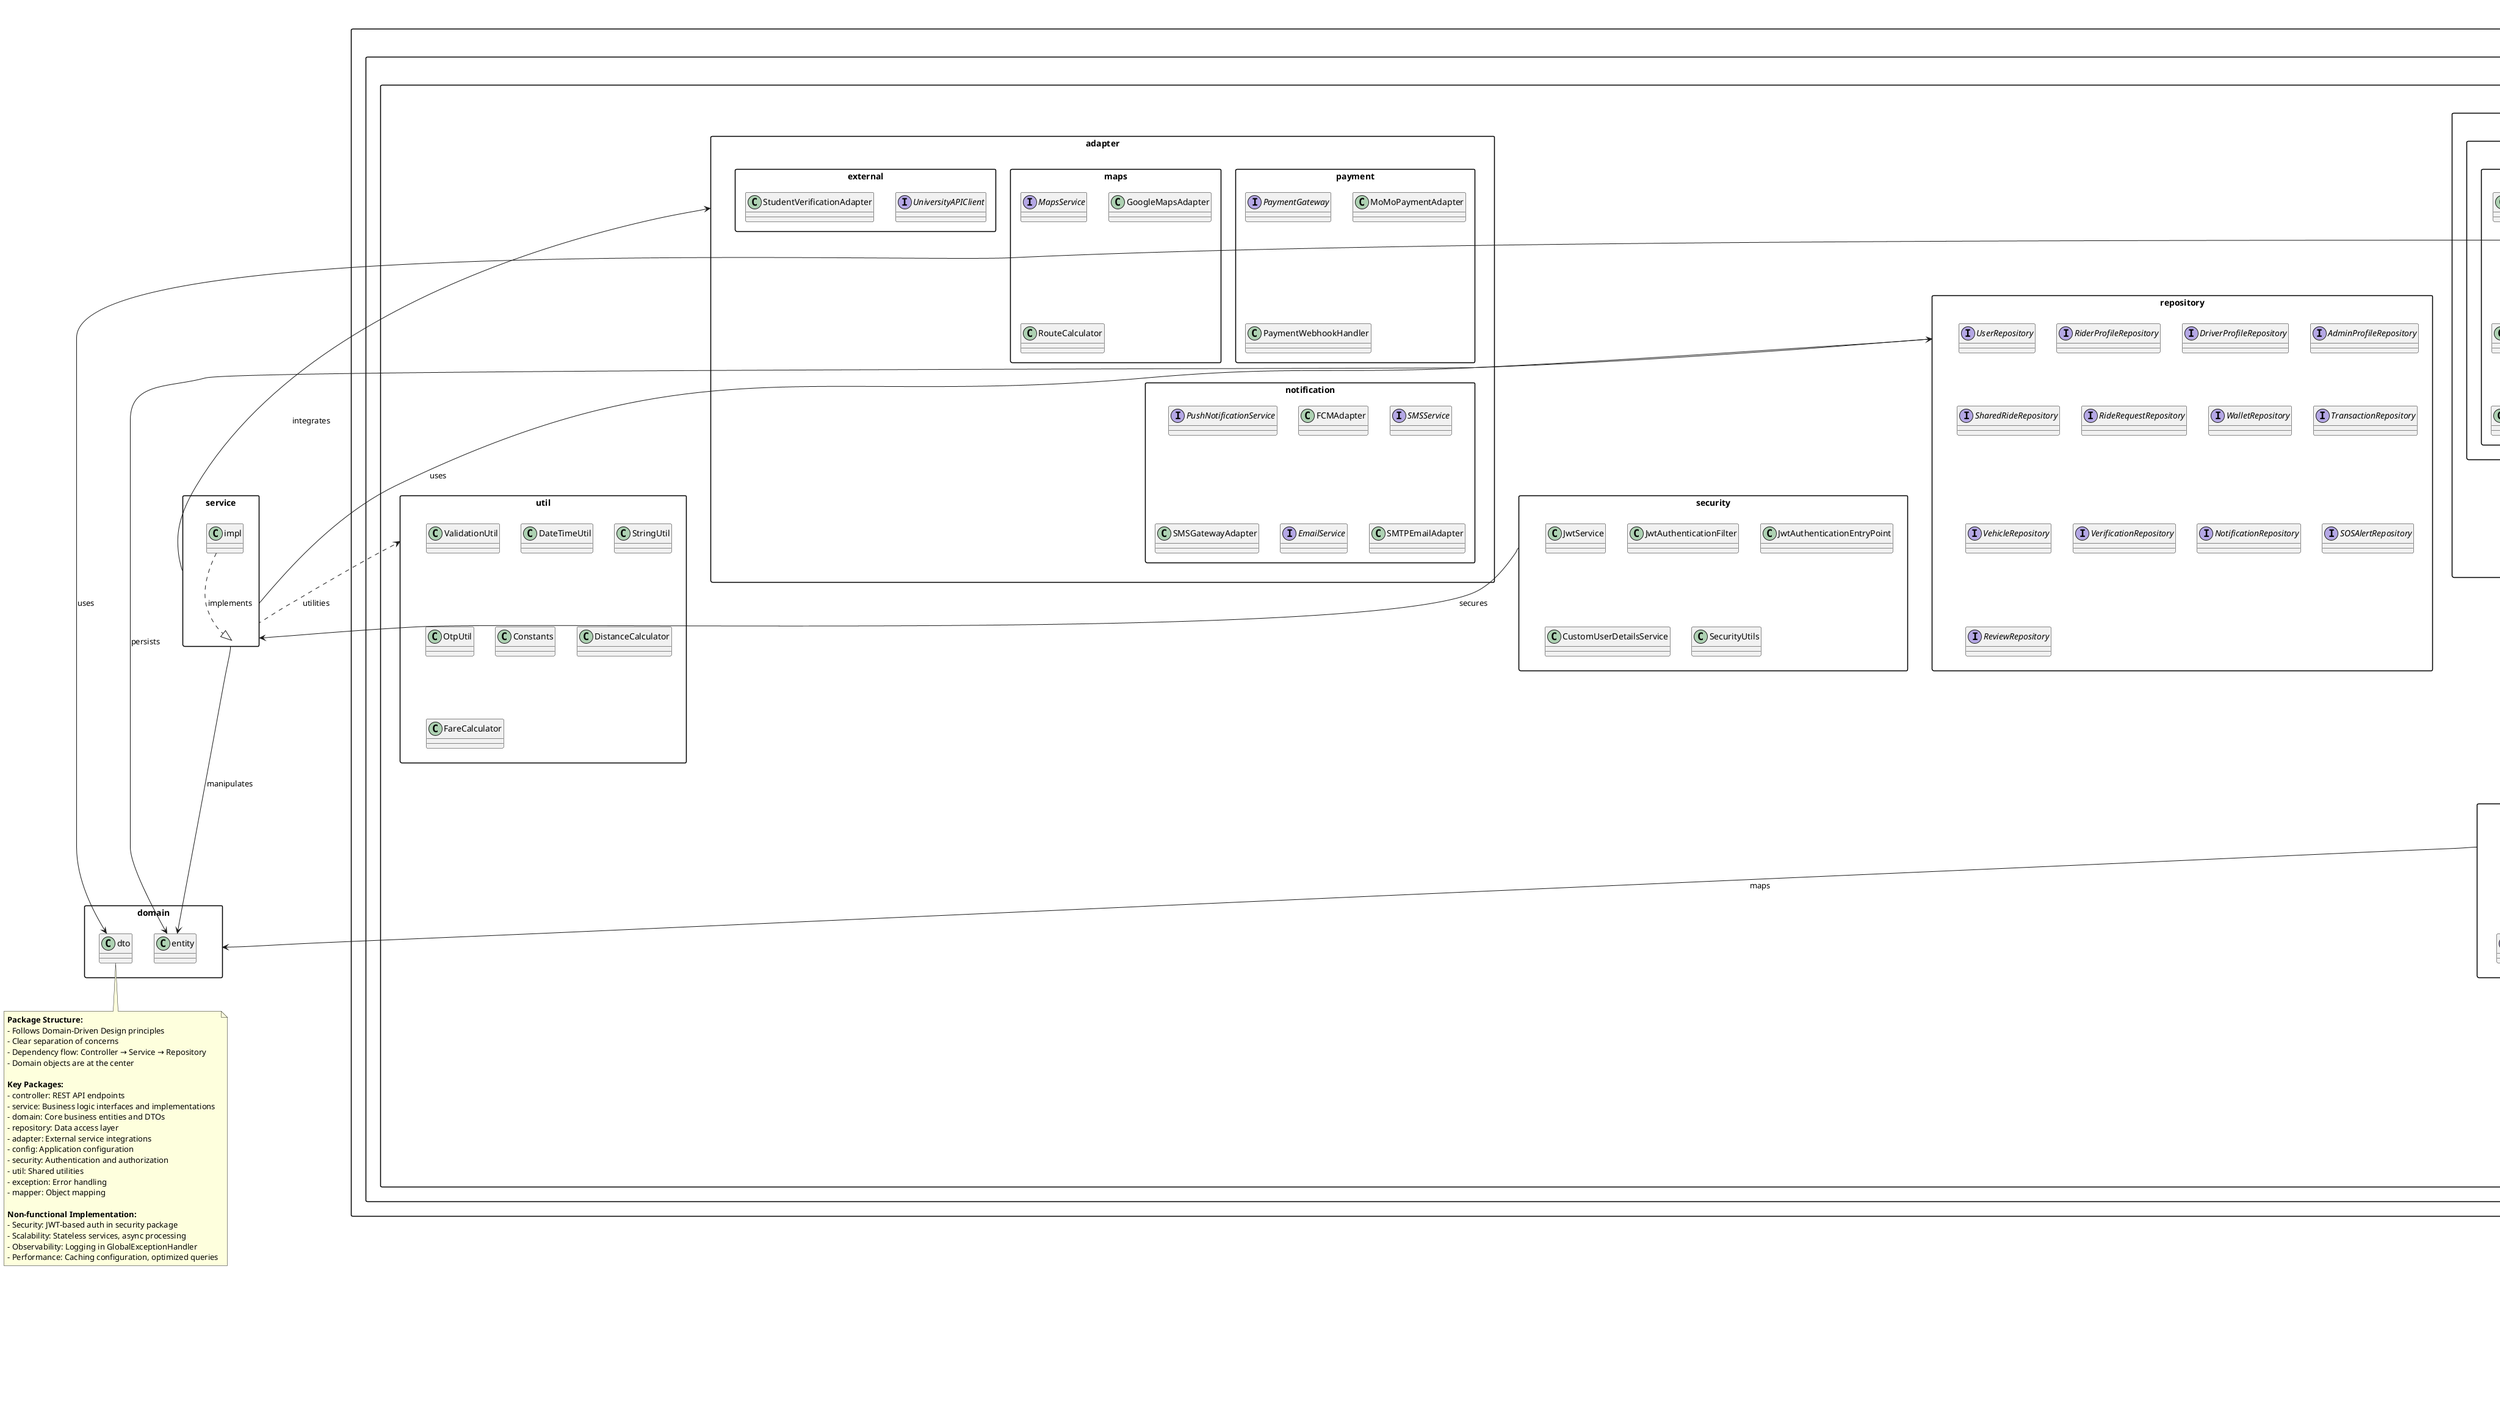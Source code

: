 @startuml Backend-Packages
!define PACKAGE
skinparam packageStyle rectangle

title Package Diagram - MSSUS Backend Layered Architecture

package "com.mssus.app" {
    
    package "controller" {
        class AuthController
        class AccountController
        class ProfileController
        class RideController
        class SharedRideController
        class WalletController
        class TransactionController
        class NotificationController
        class VehicleController
        class AdminController
        class SOSController
        class ReviewController
    }
    
    package "service" {
        interface AuthService
        interface UserService
        interface ProfileService
        interface RideService
        interface MatchingService
        interface WalletService
        interface PaymentService
        interface NotificationService
        interface VerificationService
        interface VehicleService
        interface SOSService
        interface AdminService
        interface ReviewService
        
        package "impl" {
            class AuthServiceImpl
            class UserServiceImpl
            class ProfileServiceImpl
            class RideServiceImpl
            class MatchingServiceImpl
            class WalletServiceImpl
            class PaymentServiceImpl
            class NotificationServiceImpl
            class VerificationServiceImpl
            class VehicleServiceImpl
            class SOSServiceImpl
            class AdminServiceImpl
            class ReviewServiceImpl
        }
    }
    
    package "domain" {
        package "entity" {
            class UserEntity
            class RiderProfileEntity
            class DriverProfileEntity
            class AdminProfileEntity
            class SharedRideEntity
            class RideRequestEntity
            class WalletEntity
            class TransactionEntity
            class VehicleEntity
            class VerificationEntity
            class NotificationEntity
            class SOSAlertEntity
            class ReviewEntity
        }
        
        package "enums" {
            enum UserType
            enum RideStatus
            enum PaymentStatus
            enum VerificationStatus
            enum NotificationType
            enum VehicleType
            enum SOSStatus
        }
        
        package "dto" {
            package "request" {
                class LoginRequest
                class RegisterRequest
                class UpdateProfileRequest
                class CreateRideRequest
                class JoinRideRequest
                class PaymentRequest
                class VerificationRequest
                class SOSRequest
            }
            
            package "response" {
                class LoginResponse
                class UserProfileResponse
                class RideResponse
                class WalletResponse
                class TransactionResponse
                class NotificationResponse
                class VerificationResponse
                class PageResponse
            }
        }
    }
    
    package "repository" {
        interface UserRepository
        interface RiderProfileRepository
        interface DriverProfileRepository
        interface AdminProfileRepository
        interface SharedRideRepository
        interface RideRequestRepository
        interface WalletRepository
        interface TransactionRepository
        interface VehicleRepository
        interface VerificationRepository
        interface NotificationRepository
        interface SOSAlertRepository
        interface ReviewRepository
    }
    
    package "config" {
        class SecurityConfig
        class DatabaseConfig
        class CacheConfig
        class OpenApiConfig
        class WebConfig
        class AsyncConfig
        class JacksonConfig
    }
    
    package "security" {
        class JwtService
        class JwtAuthenticationFilter
        class JwtAuthenticationEntryPoint
        class CustomUserDetailsService
        class SecurityUtils
    }
    
    package "adapter" {
        package "payment" {
            interface PaymentGateway
            class MoMoPaymentAdapter
            class PaymentWebhookHandler
        }
        
        package "maps" {
            interface MapsService
            class GoogleMapsAdapter
            class RouteCalculator
        }
        
        package "notification" {
            interface PushNotificationService
            class FCMAdapter
            interface SMSService
            class SMSGatewayAdapter
            interface EmailService
            class SMTPEmailAdapter
        }
        
        package "external" {
            interface UniversityAPIClient
            class StudentVerificationAdapter
        }
    }
    
    package "util" {
        class ValidationUtil
        class DateTimeUtil
        class StringUtil
        class OtpUtil
        class Constants
        class DistanceCalculator
        class FareCalculator
    }
    
    package "exception" {
        class GlobalExceptionHandler
        class DomainException
        class ValidationException
        class UnauthorizedException
        class NotFoundException
        class ConflictException
        class PaymentException
        class IntegrationException
    }
    
    package "mapper" {
        interface UserMapper
        interface RideMapper
        interface WalletMapper
        interface VehicleMapper
        interface NotificationMapper
        class MapStructConfig
    }
}

' Layer dependencies
controller --> service : uses
service.impl ..|> service : implements
service --> repository : uses
service --> domain.entity : manipulates
service --> adapter : integrates
controller --> domain.dto : uses
repository --> domain.entity : persists
security --> service : secures
exception <.. controller : handles
mapper --> domain : maps
util <.. service : utilities

note bottom
  **Package Structure:**
  - Follows Domain-Driven Design principles
  - Clear separation of concerns
  - Dependency flow: Controller → Service → Repository
  - Domain objects are at the center
  
  **Key Packages:**
  - controller: REST API endpoints
  - service: Business logic interfaces and implementations
  - domain: Core business entities and DTOs
  - repository: Data access layer
  - adapter: External service integrations
  - config: Application configuration
  - security: Authentication and authorization
  - util: Shared utilities
  - exception: Error handling
  - mapper: Object mapping
  
  **Non-functional Implementation:**
  - Security: JWT-based auth in security package
  - Scalability: Stateless services, async processing
  - Observability: Logging in GlobalExceptionHandler
  - Performance: Caching configuration, optimized queries
end note

legend
  **Package Organization:**
  - Layered architecture with clear boundaries
  - Dependencies flow downward only
  - Domain model is independent
  - External integrations isolated in adapters
  - Cross-cutting concerns in separate packages
  
  --> Direct dependency
  ..|> Interface implementation
  <.. Exception handling/utility usage
end legend

@enduml


